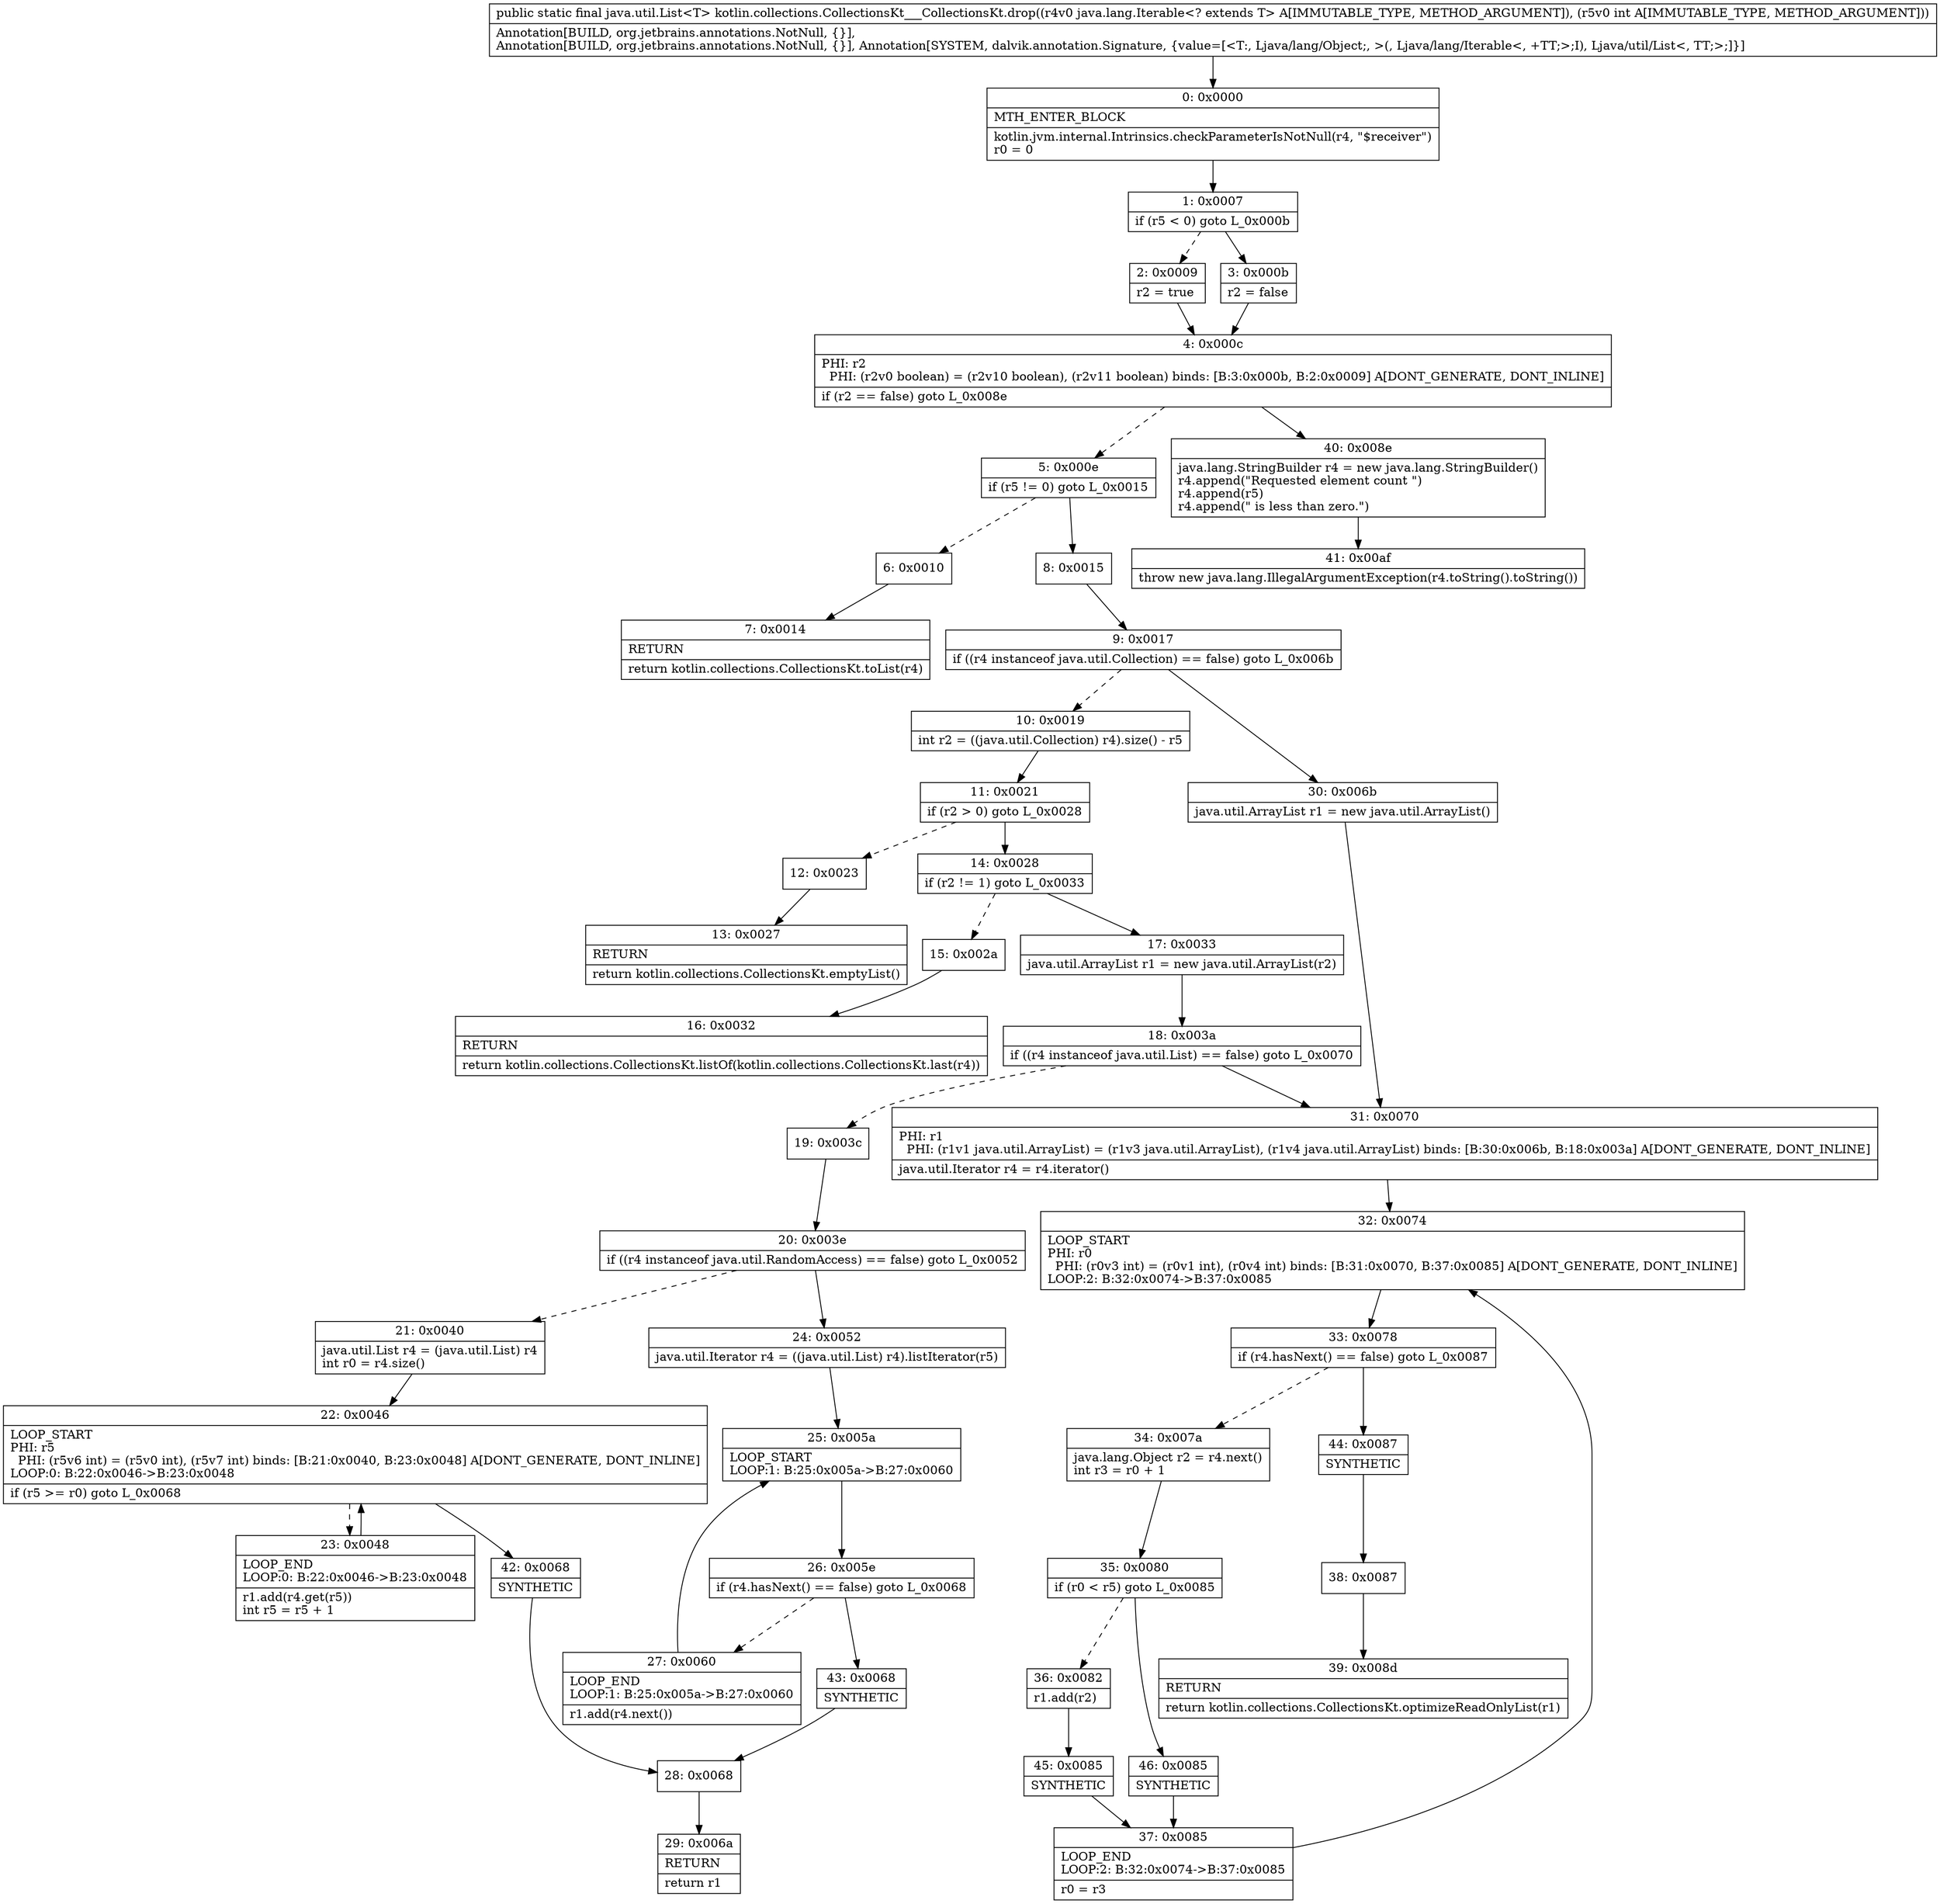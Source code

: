 digraph "CFG forkotlin.collections.CollectionsKt___CollectionsKt.drop(Ljava\/lang\/Iterable;I)Ljava\/util\/List;" {
Node_0 [shape=record,label="{0\:\ 0x0000|MTH_ENTER_BLOCK\l|kotlin.jvm.internal.Intrinsics.checkParameterIsNotNull(r4, \"$receiver\")\lr0 = 0\l}"];
Node_1 [shape=record,label="{1\:\ 0x0007|if (r5 \< 0) goto L_0x000b\l}"];
Node_2 [shape=record,label="{2\:\ 0x0009|r2 = true\l}"];
Node_3 [shape=record,label="{3\:\ 0x000b|r2 = false\l}"];
Node_4 [shape=record,label="{4\:\ 0x000c|PHI: r2 \l  PHI: (r2v0 boolean) = (r2v10 boolean), (r2v11 boolean) binds: [B:3:0x000b, B:2:0x0009] A[DONT_GENERATE, DONT_INLINE]\l|if (r2 == false) goto L_0x008e\l}"];
Node_5 [shape=record,label="{5\:\ 0x000e|if (r5 != 0) goto L_0x0015\l}"];
Node_6 [shape=record,label="{6\:\ 0x0010}"];
Node_7 [shape=record,label="{7\:\ 0x0014|RETURN\l|return kotlin.collections.CollectionsKt.toList(r4)\l}"];
Node_8 [shape=record,label="{8\:\ 0x0015}"];
Node_9 [shape=record,label="{9\:\ 0x0017|if ((r4 instanceof java.util.Collection) == false) goto L_0x006b\l}"];
Node_10 [shape=record,label="{10\:\ 0x0019|int r2 = ((java.util.Collection) r4).size() \- r5\l}"];
Node_11 [shape=record,label="{11\:\ 0x0021|if (r2 \> 0) goto L_0x0028\l}"];
Node_12 [shape=record,label="{12\:\ 0x0023}"];
Node_13 [shape=record,label="{13\:\ 0x0027|RETURN\l|return kotlin.collections.CollectionsKt.emptyList()\l}"];
Node_14 [shape=record,label="{14\:\ 0x0028|if (r2 != 1) goto L_0x0033\l}"];
Node_15 [shape=record,label="{15\:\ 0x002a}"];
Node_16 [shape=record,label="{16\:\ 0x0032|RETURN\l|return kotlin.collections.CollectionsKt.listOf(kotlin.collections.CollectionsKt.last(r4))\l}"];
Node_17 [shape=record,label="{17\:\ 0x0033|java.util.ArrayList r1 = new java.util.ArrayList(r2)\l}"];
Node_18 [shape=record,label="{18\:\ 0x003a|if ((r4 instanceof java.util.List) == false) goto L_0x0070\l}"];
Node_19 [shape=record,label="{19\:\ 0x003c}"];
Node_20 [shape=record,label="{20\:\ 0x003e|if ((r4 instanceof java.util.RandomAccess) == false) goto L_0x0052\l}"];
Node_21 [shape=record,label="{21\:\ 0x0040|java.util.List r4 = (java.util.List) r4\lint r0 = r4.size()\l}"];
Node_22 [shape=record,label="{22\:\ 0x0046|LOOP_START\lPHI: r5 \l  PHI: (r5v6 int) = (r5v0 int), (r5v7 int) binds: [B:21:0x0040, B:23:0x0048] A[DONT_GENERATE, DONT_INLINE]\lLOOP:0: B:22:0x0046\-\>B:23:0x0048\l|if (r5 \>= r0) goto L_0x0068\l}"];
Node_23 [shape=record,label="{23\:\ 0x0048|LOOP_END\lLOOP:0: B:22:0x0046\-\>B:23:0x0048\l|r1.add(r4.get(r5))\lint r5 = r5 + 1\l}"];
Node_24 [shape=record,label="{24\:\ 0x0052|java.util.Iterator r4 = ((java.util.List) r4).listIterator(r5)\l}"];
Node_25 [shape=record,label="{25\:\ 0x005a|LOOP_START\lLOOP:1: B:25:0x005a\-\>B:27:0x0060\l}"];
Node_26 [shape=record,label="{26\:\ 0x005e|if (r4.hasNext() == false) goto L_0x0068\l}"];
Node_27 [shape=record,label="{27\:\ 0x0060|LOOP_END\lLOOP:1: B:25:0x005a\-\>B:27:0x0060\l|r1.add(r4.next())\l}"];
Node_28 [shape=record,label="{28\:\ 0x0068}"];
Node_29 [shape=record,label="{29\:\ 0x006a|RETURN\l|return r1\l}"];
Node_30 [shape=record,label="{30\:\ 0x006b|java.util.ArrayList r1 = new java.util.ArrayList()\l}"];
Node_31 [shape=record,label="{31\:\ 0x0070|PHI: r1 \l  PHI: (r1v1 java.util.ArrayList) = (r1v3 java.util.ArrayList), (r1v4 java.util.ArrayList) binds: [B:30:0x006b, B:18:0x003a] A[DONT_GENERATE, DONT_INLINE]\l|java.util.Iterator r4 = r4.iterator()\l}"];
Node_32 [shape=record,label="{32\:\ 0x0074|LOOP_START\lPHI: r0 \l  PHI: (r0v3 int) = (r0v1 int), (r0v4 int) binds: [B:31:0x0070, B:37:0x0085] A[DONT_GENERATE, DONT_INLINE]\lLOOP:2: B:32:0x0074\-\>B:37:0x0085\l}"];
Node_33 [shape=record,label="{33\:\ 0x0078|if (r4.hasNext() == false) goto L_0x0087\l}"];
Node_34 [shape=record,label="{34\:\ 0x007a|java.lang.Object r2 = r4.next()\lint r3 = r0 + 1\l}"];
Node_35 [shape=record,label="{35\:\ 0x0080|if (r0 \< r5) goto L_0x0085\l}"];
Node_36 [shape=record,label="{36\:\ 0x0082|r1.add(r2)\l}"];
Node_37 [shape=record,label="{37\:\ 0x0085|LOOP_END\lLOOP:2: B:32:0x0074\-\>B:37:0x0085\l|r0 = r3\l}"];
Node_38 [shape=record,label="{38\:\ 0x0087}"];
Node_39 [shape=record,label="{39\:\ 0x008d|RETURN\l|return kotlin.collections.CollectionsKt.optimizeReadOnlyList(r1)\l}"];
Node_40 [shape=record,label="{40\:\ 0x008e|java.lang.StringBuilder r4 = new java.lang.StringBuilder()\lr4.append(\"Requested element count \")\lr4.append(r5)\lr4.append(\" is less than zero.\")\l}"];
Node_41 [shape=record,label="{41\:\ 0x00af|throw new java.lang.IllegalArgumentException(r4.toString().toString())\l}"];
Node_42 [shape=record,label="{42\:\ 0x0068|SYNTHETIC\l}"];
Node_43 [shape=record,label="{43\:\ 0x0068|SYNTHETIC\l}"];
Node_44 [shape=record,label="{44\:\ 0x0087|SYNTHETIC\l}"];
Node_45 [shape=record,label="{45\:\ 0x0085|SYNTHETIC\l}"];
Node_46 [shape=record,label="{46\:\ 0x0085|SYNTHETIC\l}"];
MethodNode[shape=record,label="{public static final java.util.List\<T\> kotlin.collections.CollectionsKt___CollectionsKt.drop((r4v0 java.lang.Iterable\<? extends T\> A[IMMUTABLE_TYPE, METHOD_ARGUMENT]), (r5v0 int A[IMMUTABLE_TYPE, METHOD_ARGUMENT]))  | Annotation[BUILD, org.jetbrains.annotations.NotNull, \{\}], \lAnnotation[BUILD, org.jetbrains.annotations.NotNull, \{\}], Annotation[SYSTEM, dalvik.annotation.Signature, \{value=[\<T:, Ljava\/lang\/Object;, \>(, Ljava\/lang\/Iterable\<, +TT;\>;I), Ljava\/util\/List\<, TT;\>;]\}]\l}"];
MethodNode -> Node_0;
Node_0 -> Node_1;
Node_1 -> Node_2[style=dashed];
Node_1 -> Node_3;
Node_2 -> Node_4;
Node_3 -> Node_4;
Node_4 -> Node_5[style=dashed];
Node_4 -> Node_40;
Node_5 -> Node_6[style=dashed];
Node_5 -> Node_8;
Node_6 -> Node_7;
Node_8 -> Node_9;
Node_9 -> Node_10[style=dashed];
Node_9 -> Node_30;
Node_10 -> Node_11;
Node_11 -> Node_12[style=dashed];
Node_11 -> Node_14;
Node_12 -> Node_13;
Node_14 -> Node_15[style=dashed];
Node_14 -> Node_17;
Node_15 -> Node_16;
Node_17 -> Node_18;
Node_18 -> Node_19[style=dashed];
Node_18 -> Node_31;
Node_19 -> Node_20;
Node_20 -> Node_21[style=dashed];
Node_20 -> Node_24;
Node_21 -> Node_22;
Node_22 -> Node_23[style=dashed];
Node_22 -> Node_42;
Node_23 -> Node_22;
Node_24 -> Node_25;
Node_25 -> Node_26;
Node_26 -> Node_27[style=dashed];
Node_26 -> Node_43;
Node_27 -> Node_25;
Node_28 -> Node_29;
Node_30 -> Node_31;
Node_31 -> Node_32;
Node_32 -> Node_33;
Node_33 -> Node_34[style=dashed];
Node_33 -> Node_44;
Node_34 -> Node_35;
Node_35 -> Node_36[style=dashed];
Node_35 -> Node_46;
Node_36 -> Node_45;
Node_37 -> Node_32;
Node_38 -> Node_39;
Node_40 -> Node_41;
Node_42 -> Node_28;
Node_43 -> Node_28;
Node_44 -> Node_38;
Node_45 -> Node_37;
Node_46 -> Node_37;
}

